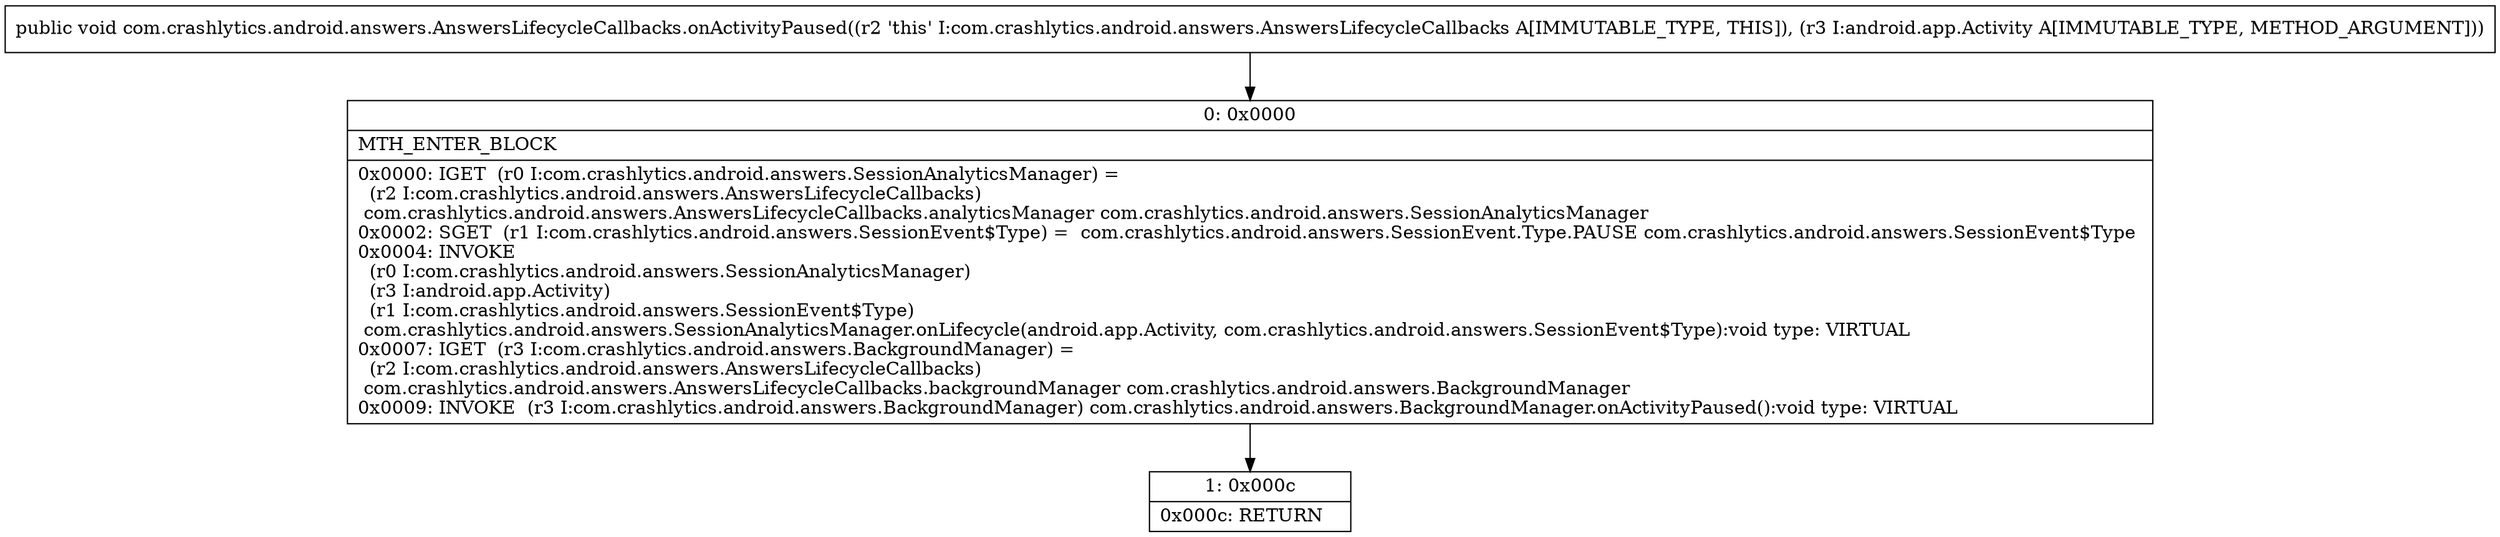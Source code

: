 digraph "CFG forcom.crashlytics.android.answers.AnswersLifecycleCallbacks.onActivityPaused(Landroid\/app\/Activity;)V" {
Node_0 [shape=record,label="{0\:\ 0x0000|MTH_ENTER_BLOCK\l|0x0000: IGET  (r0 I:com.crashlytics.android.answers.SessionAnalyticsManager) = \l  (r2 I:com.crashlytics.android.answers.AnswersLifecycleCallbacks)\l com.crashlytics.android.answers.AnswersLifecycleCallbacks.analyticsManager com.crashlytics.android.answers.SessionAnalyticsManager \l0x0002: SGET  (r1 I:com.crashlytics.android.answers.SessionEvent$Type) =  com.crashlytics.android.answers.SessionEvent.Type.PAUSE com.crashlytics.android.answers.SessionEvent$Type \l0x0004: INVOKE  \l  (r0 I:com.crashlytics.android.answers.SessionAnalyticsManager)\l  (r3 I:android.app.Activity)\l  (r1 I:com.crashlytics.android.answers.SessionEvent$Type)\l com.crashlytics.android.answers.SessionAnalyticsManager.onLifecycle(android.app.Activity, com.crashlytics.android.answers.SessionEvent$Type):void type: VIRTUAL \l0x0007: IGET  (r3 I:com.crashlytics.android.answers.BackgroundManager) = \l  (r2 I:com.crashlytics.android.answers.AnswersLifecycleCallbacks)\l com.crashlytics.android.answers.AnswersLifecycleCallbacks.backgroundManager com.crashlytics.android.answers.BackgroundManager \l0x0009: INVOKE  (r3 I:com.crashlytics.android.answers.BackgroundManager) com.crashlytics.android.answers.BackgroundManager.onActivityPaused():void type: VIRTUAL \l}"];
Node_1 [shape=record,label="{1\:\ 0x000c|0x000c: RETURN   \l}"];
MethodNode[shape=record,label="{public void com.crashlytics.android.answers.AnswersLifecycleCallbacks.onActivityPaused((r2 'this' I:com.crashlytics.android.answers.AnswersLifecycleCallbacks A[IMMUTABLE_TYPE, THIS]), (r3 I:android.app.Activity A[IMMUTABLE_TYPE, METHOD_ARGUMENT])) }"];
MethodNode -> Node_0;
Node_0 -> Node_1;
}

